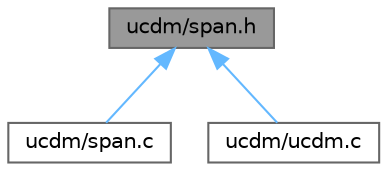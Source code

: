 digraph "ucdm/span.h"
{
 // INTERACTIVE_SVG=YES
 // LATEX_PDF_SIZE
  bgcolor="transparent";
  edge [fontname=Helvetica,fontsize=10,labelfontname=Helvetica,labelfontsize=10];
  node [fontname=Helvetica,fontsize=10,shape=box,height=0.2,width=0.4];
  Node1 [id="Node000001",label="ucdm/span.h",height=0.2,width=0.4,color="gray40", fillcolor="grey60", style="filled", fontcolor="black",tooltip="Support for types spanning multiple registers."];
  Node1 -> Node2 [id="edge1_Node000001_Node000002",dir="back",color="steelblue1",style="solid",tooltip=" "];
  Node2 [id="Node000002",label="ucdm/span.c",height=0.2,width=0.4,color="grey40", fillcolor="white", style="filled",URL="$span_8c.html",tooltip="Support for types spanning multiple registers."];
  Node1 -> Node3 [id="edge2_Node000001_Node000003",dir="back",color="steelblue1",style="solid",tooltip=" "];
  Node3 [id="Node000003",label="ucdm/ucdm.c",height=0.2,width=0.4,color="grey40", fillcolor="white", style="filled",URL="$ucdm_8c.html",tooltip="Implementation the Unified Configuration and Data Manager."];
}
